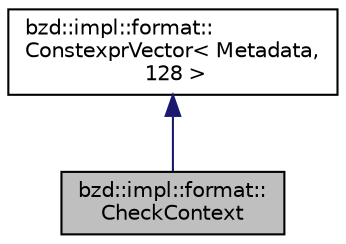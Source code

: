 digraph "bzd::impl::format::CheckContext"
{
  edge [fontname="Helvetica",fontsize="10",labelfontname="Helvetica",labelfontsize="10"];
  node [fontname="Helvetica",fontsize="10",shape=record];
  Node2 [label="bzd::impl::format::\lCheckContext",height=0.2,width=0.4,color="black", fillcolor="grey75", style="filled", fontcolor="black"];
  Node3 -> Node2 [dir="back",color="midnightblue",fontsize="10",style="solid",fontname="Helvetica"];
  Node3 [label="bzd::impl::format::\lConstexprVector\< Metadata,\l 128 \>",height=0.2,width=0.4,color="black", fillcolor="white", style="filled",URL="$classbzd_1_1impl_1_1format_1_1ConstexprVector.html"];
}
